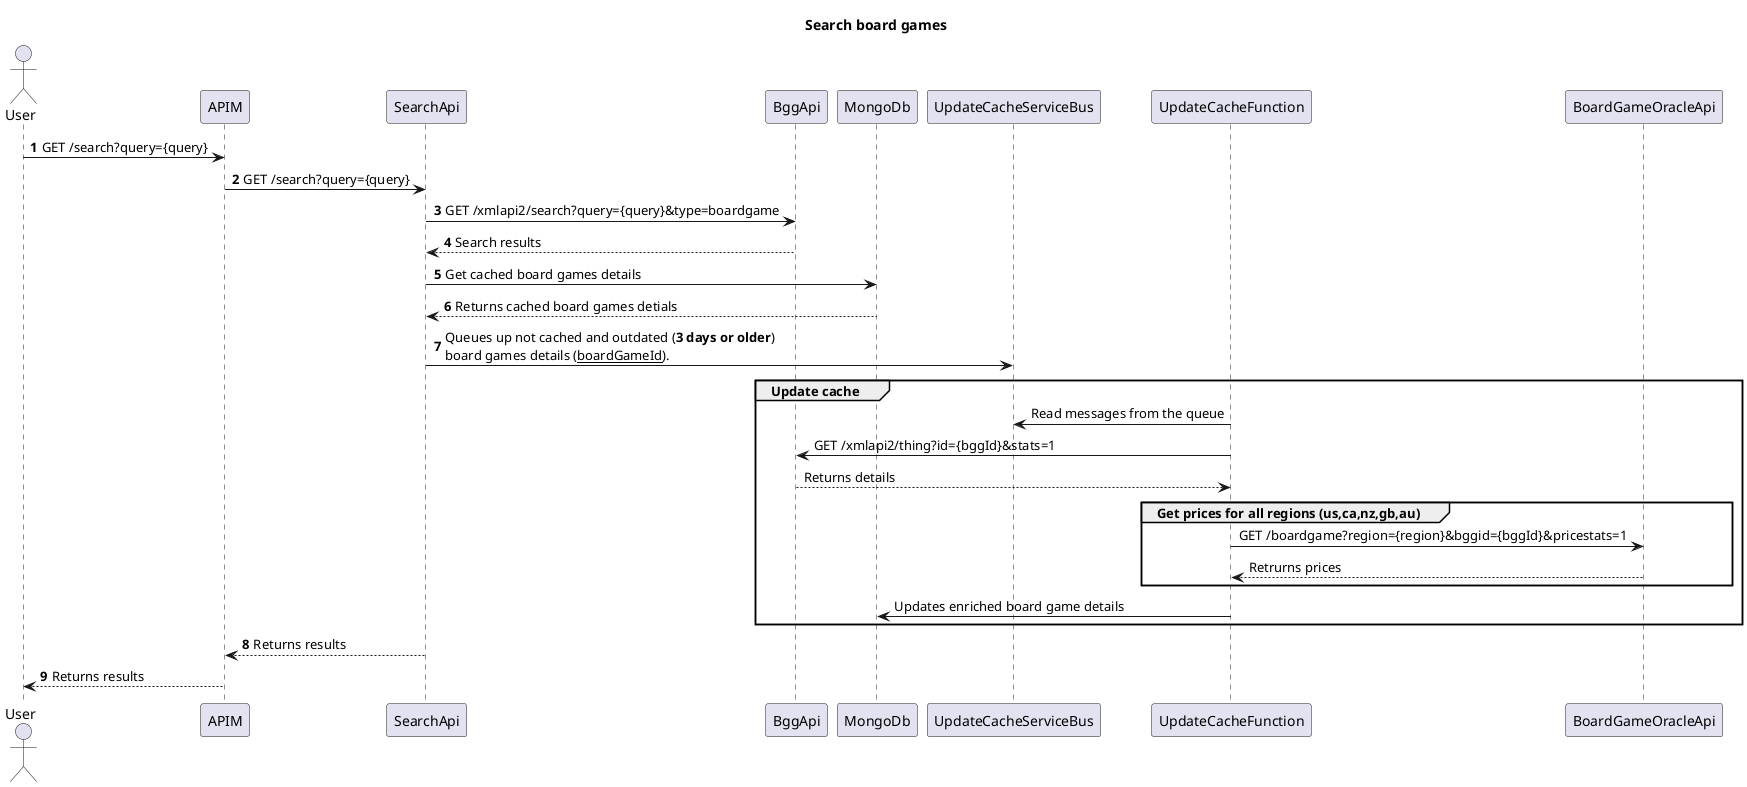 @startuml

title Search board games
autonumber

actor User as User

User -> APIM: GET /search?query={query}
APIM -> SearchApi: GET /search?query={query}
SearchApi -> BggApi: GET /xmlapi2/search?query={query}&type=boardgame
BggApi --> SearchApi: Search results

SearchApi -> MongoDb: Get cached board games details
MongoDb --> SearchApi: Returns cached board games detials
SearchApi -> UpdateCacheServiceBus: Queues up not cached and outdated (<b>3 days or older</b>)\nboard games details (<u>boardGameId</u>).

autonumber stop    
group Update cache
    UpdateCacheFunction -> UpdateCacheServiceBus: Read messages from the queue
    UpdateCacheFunction -> BggApi: GET /xmlapi2/thing?id={bggId}&stats=1
    BggApi --> UpdateCacheFunction: Returns details
    group Get prices for all regions (us,ca,nz,gb,au)
        UpdateCacheFunction -> BoardGameOracleApi: GET /boardgame?region={region}&bggid={bggId}&pricestats=1
        BoardGameOracleApi --> UpdateCacheFunction: Retrurns prices
    end    
    UpdateCacheFunction -> MongoDb: Updates enriched board game details
end    
autonumber resume    

SearchApi --> APIM: Returns results
APIM --> User: Returns results

@enduml
